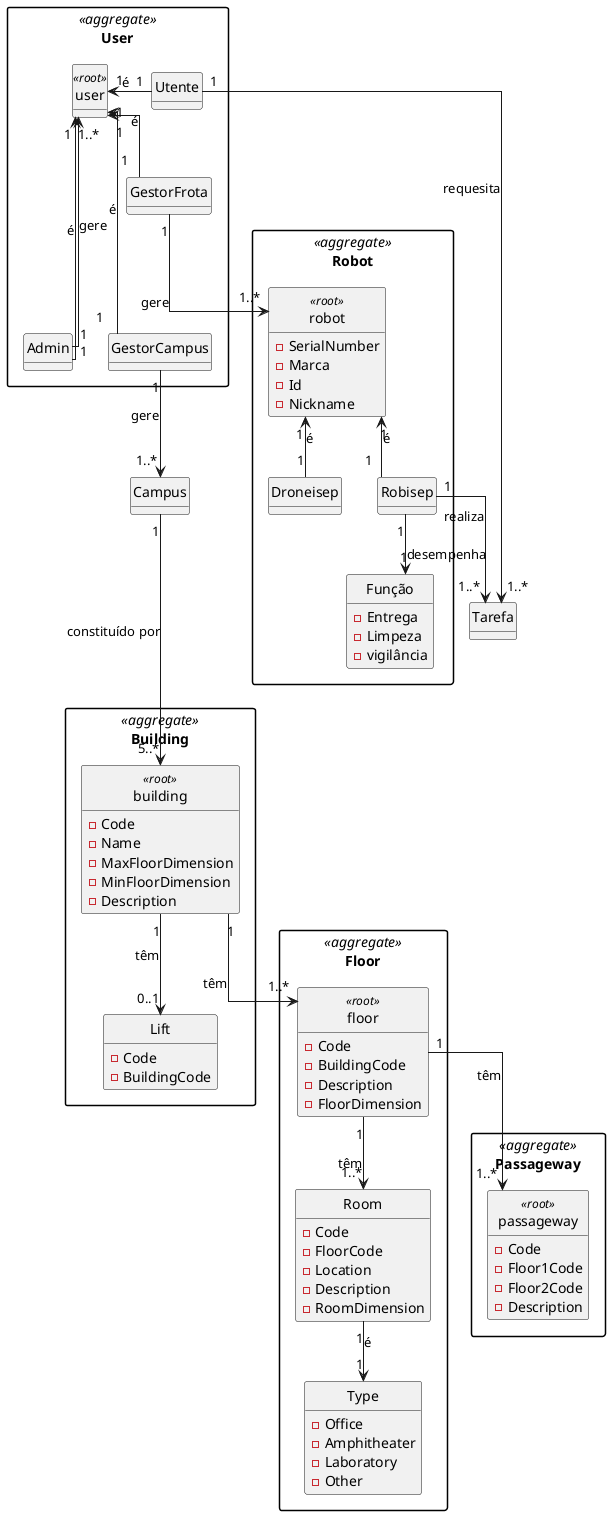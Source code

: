 @startuml DomainModel

skinparam packageStyle rectangle
skinparam linetype ortho
hide methods
hide circle

package User <<aggregate>> {
    class user <<root>>
    class Admin
    class GestorFrota
    class GestorCampus
    class Utente

}

package Building <<aggregate>> {
    class building <<root>>{
        - Code
        - Name
        - MaxFloorDimension
        - MinFloorDimension
        - Description

    }
    class Lift{
        - Code
        - BuildingCode
    }
}

package Floor <<aggregate>> {
    class floor <<root>>{
        - Code
        - BuildingCode
        - Description
        - FloorDimension
    }

    class Room{
        - Code
        - FloorCode
        - Location
        - Description
        - RoomDimension
    }

    enum Type {
            - Office
            - Amphitheater
            - Laboratory
            - Other
    }

}

package Passageway <<aggregate>>{
    class passageway <<root>>{
        - Code
        - Floor1Code
        - Floor2Code
        - Description
    }
}



class Campus


package Robot <<aggregate>> {
    class robot <<root>>{
        -SerialNumber
        -Marca
        -Id
        -Nickname
        }
    class Droneisep
    class Robisep
enum Função {
    -Entrega
    -Limpeza
    -vigilância
}
}

class Tarefa{

}

user "1" <--- "1" Admin : é
user "1" <-- "1" GestorFrota: é
user "1" <--- "1" GestorCampus: é
user "1" <- "1" Utente: é

Admin "1" --> "1..*" user : gere

Utente "1" --> "1..*" Tarefa : requesita

GestorCampus "1" --> "1..*" Campus : gere

GestorFrota "1" --> "1..*" robot : gere

Campus "1" ---> "5..*" building : constituído por


building "1" --> "1..*" floor : têm
building "1" --> "0..1" Lift : têm

floor "1" --> "1..*" passageway: têm
floor "1" --> "1..*" Room: têm
Room "1" --> "1" Type: é

robot "1"  <-- "1" Droneisep: é
robot "1" <-- "1" Robisep: é


Robisep "1" --> "1..*" Tarefa: realiza
Robisep "1" --> "1" Função : desempenha












@enduml

